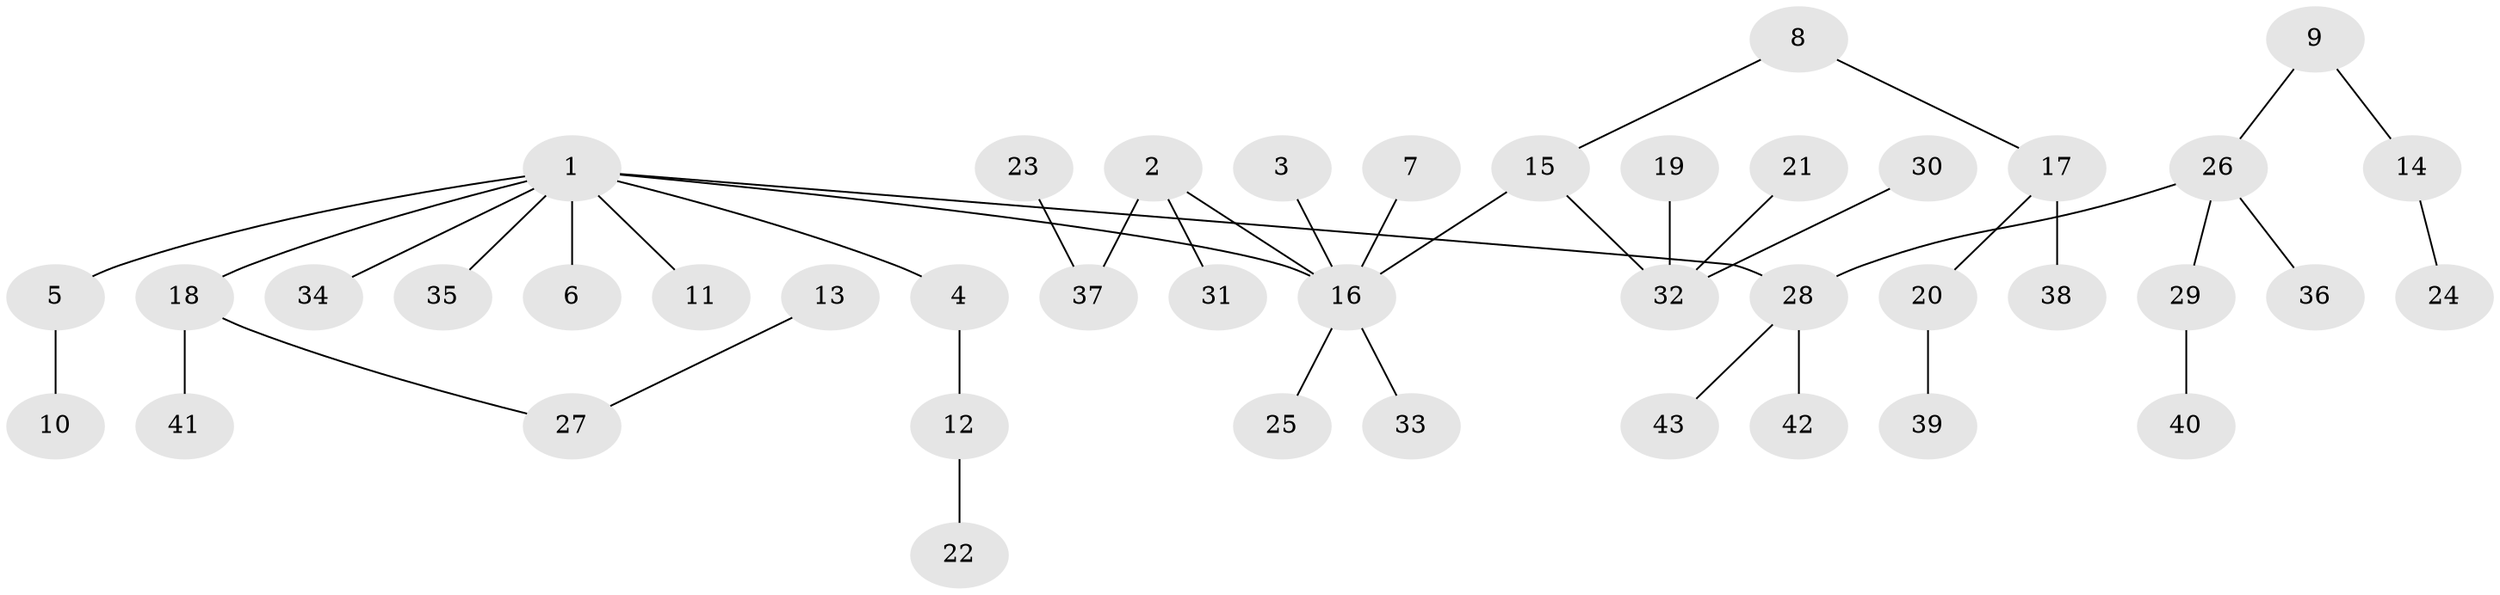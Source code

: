 // original degree distribution, {6: 0.023529411764705882, 3: 0.11764705882352941, 8: 0.011764705882352941, 4: 0.03529411764705882, 2: 0.3411764705882353, 5: 0.023529411764705882, 1: 0.4470588235294118}
// Generated by graph-tools (version 1.1) at 2025/26/03/09/25 03:26:25]
// undirected, 43 vertices, 42 edges
graph export_dot {
graph [start="1"]
  node [color=gray90,style=filled];
  1;
  2;
  3;
  4;
  5;
  6;
  7;
  8;
  9;
  10;
  11;
  12;
  13;
  14;
  15;
  16;
  17;
  18;
  19;
  20;
  21;
  22;
  23;
  24;
  25;
  26;
  27;
  28;
  29;
  30;
  31;
  32;
  33;
  34;
  35;
  36;
  37;
  38;
  39;
  40;
  41;
  42;
  43;
  1 -- 4 [weight=1.0];
  1 -- 5 [weight=1.0];
  1 -- 6 [weight=1.0];
  1 -- 11 [weight=1.0];
  1 -- 16 [weight=1.0];
  1 -- 18 [weight=1.0];
  1 -- 28 [weight=1.0];
  1 -- 34 [weight=1.0];
  1 -- 35 [weight=1.0];
  2 -- 16 [weight=1.0];
  2 -- 31 [weight=1.0];
  2 -- 37 [weight=1.0];
  3 -- 16 [weight=1.0];
  4 -- 12 [weight=1.0];
  5 -- 10 [weight=1.0];
  7 -- 16 [weight=1.0];
  8 -- 15 [weight=1.0];
  8 -- 17 [weight=1.0];
  9 -- 14 [weight=1.0];
  9 -- 26 [weight=1.0];
  12 -- 22 [weight=1.0];
  13 -- 27 [weight=1.0];
  14 -- 24 [weight=1.0];
  15 -- 16 [weight=1.0];
  15 -- 32 [weight=1.0];
  16 -- 25 [weight=1.0];
  16 -- 33 [weight=1.0];
  17 -- 20 [weight=1.0];
  17 -- 38 [weight=1.0];
  18 -- 27 [weight=1.0];
  18 -- 41 [weight=1.0];
  19 -- 32 [weight=1.0];
  20 -- 39 [weight=1.0];
  21 -- 32 [weight=1.0];
  23 -- 37 [weight=1.0];
  26 -- 28 [weight=1.0];
  26 -- 29 [weight=1.0];
  26 -- 36 [weight=1.0];
  28 -- 42 [weight=1.0];
  28 -- 43 [weight=1.0];
  29 -- 40 [weight=1.0];
  30 -- 32 [weight=1.0];
}
